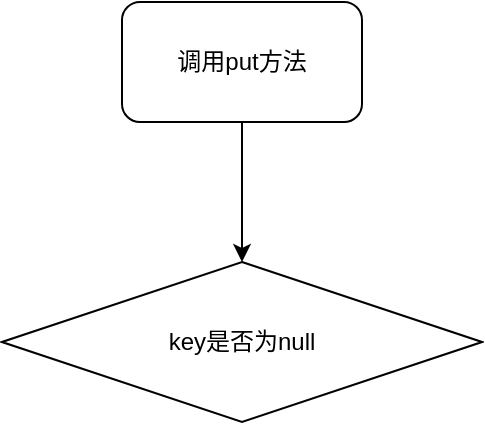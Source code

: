 <mxfile version="15.7.3" type="device"><diagram id="2Nu0D2DjCyJC9UcshQsj" name="第 1 页"><mxGraphModel dx="1038" dy="649" grid="1" gridSize="10" guides="1" tooltips="1" connect="1" arrows="1" fold="1" page="1" pageScale="1" pageWidth="827" pageHeight="1169" math="0" shadow="0"><root><mxCell id="0"/><mxCell id="1" parent="0"/><mxCell id="PkbTJu2wFuG3AkT6gHmx-5" style="edgeStyle=orthogonalEdgeStyle;rounded=0;orthogonalLoop=1;jettySize=auto;html=1;entryX=0.5;entryY=0;entryDx=0;entryDy=0;" edge="1" parent="1" source="PkbTJu2wFuG3AkT6gHmx-2" target="PkbTJu2wFuG3AkT6gHmx-4"><mxGeometry relative="1" as="geometry"/></mxCell><mxCell id="PkbTJu2wFuG3AkT6gHmx-2" value="调用put方法" style="rounded=1;whiteSpace=wrap;html=1;" vertex="1" parent="1"><mxGeometry x="200" y="80" width="120" height="60" as="geometry"/></mxCell><mxCell id="PkbTJu2wFuG3AkT6gHmx-4" value="key是否为null" style="rhombus;whiteSpace=wrap;html=1;" vertex="1" parent="1"><mxGeometry x="140" y="210" width="240" height="80" as="geometry"/></mxCell></root></mxGraphModel></diagram></mxfile>